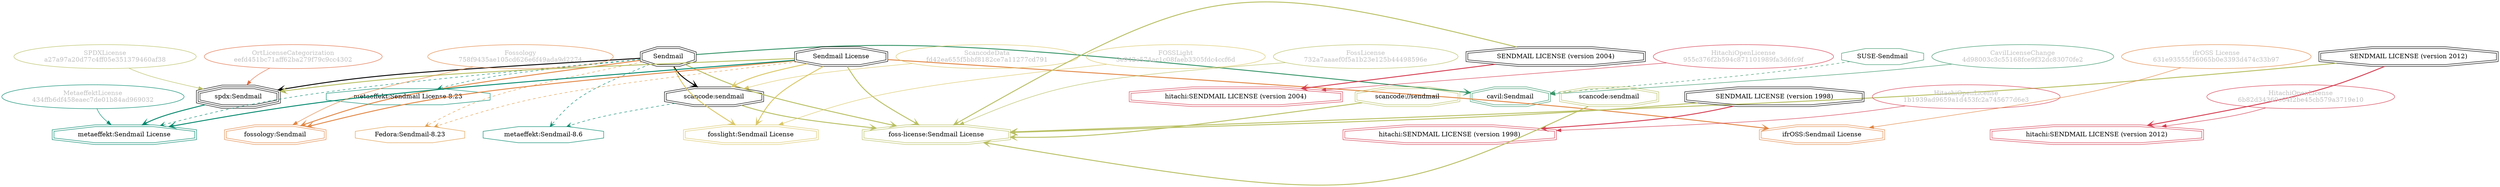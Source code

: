 strict digraph {
    node [shape=box];
    graph [splines=curved];
    3977 [label="SPDXLicense\na27a97a20d77c4ff05e351379460af38"
         ,fontcolor=gray
         ,color="#b8bf62"
         ,fillcolor="beige;1"
         ,shape=ellipse];
    3978 [label="spdx:Sendmail"
         ,shape=tripleoctagon];
    3979 [label=Sendmail
         ,shape=doubleoctagon];
    3980 [label="Sendmail License"
         ,shape=doubleoctagon];
    8396 [label="Fedora:Sendmail-8.23"
         ,color="#e09d4b"
         ,shape=octagon];
    23316 [label="ScancodeData\nfd42ea655f5bbf8182ce7a11277cd791"
          ,fontcolor=gray
          ,color="#dac767"
          ,fillcolor="beige;1"
          ,shape=ellipse];
    23317 [label="scancode:sendmail"
          ,shape=doubleoctagon];
    27349 [label="Fossology\n758f9435ae105cd626e6f49ada9d2274"
          ,fontcolor=gray
          ,color="#e18745"
          ,fillcolor="beige;1"
          ,shape=ellipse];
    27350 [label="fossology:Sendmail"
          ,color="#e18745"
          ,shape=doubleoctagon];
    35212 [label="OrtLicenseCategorization\neefd451bc71aff62ba279f79c9cc4302"
          ,fontcolor=gray
          ,color="#e06f45"
          ,fillcolor="beige;1"
          ,shape=ellipse];
    37464 [label="CavilLicenseChange\n4d98003c3c55168fce9f32dc83070fe2"
          ,fontcolor=gray
          ,color="#379469"
          ,fillcolor="beige;1"
          ,shape=ellipse];
    37465 [label="cavil:Sendmail"
          ,color="#379469"
          ,shape=doubleoctagon];
    37466 [label="SUSE-Sendmail"
          ,color="#379469"
          ,shape=octagon];
    48606 [label="MetaeffektLicense\n434ffb6df458eaec7de01b84ad969032"
          ,fontcolor=gray
          ,color="#00876c"
          ,fillcolor="beige;1"
          ,shape=ellipse];
    48607 [label="metaeffekt:Sendmail License"
          ,color="#00876c"
          ,shape=doubleoctagon];
    48609 [label="metaeffekt:Sendmail-8.6"
          ,color="#00876c"
          ,shape=octagon];
    48614 [label="metaeffekt:Sendmail License 8.23"
          ,color="#00876c"
          ,shape=octagon];
    50816 [label="FossLicense\n732a7aaaef0f5a1b23e125b44498596e"
          ,fontcolor=gray
          ,color="#b8bf62"
          ,fillcolor="beige;1"
          ,shape=ellipse];
    50817 [label="foss-license:Sendmail License"
          ,color="#b8bf62"
          ,shape=doubleoctagon];
    50818 [label="SENDMAIL LICENSE (version 2004)"
          ,shape=doubleoctagon];
    50819 [label="SENDMAIL LICENSE (version 2012)"
          ,shape=doubleoctagon];
    50820 [label="SENDMAIL LICENSE (version 1998)"
          ,shape=doubleoctagon];
    50821 [label="scancode://sendmail"
          ,color="#b8bf62"
          ,shape=doubleoctagon];
    50822 [label="scancode:sendmail"
          ,color="#b8bf62"
          ,shape=doubleoctagon];
    51063 [label="FOSSLight\n3e942e574ac1c08faeb3305fdc4ccf6d"
          ,fontcolor=gray
          ,color="#dac767"
          ,fillcolor="beige;1"
          ,shape=ellipse];
    51064 [label="fosslight:Sendmail License"
          ,color="#dac767"
          ,shape=doubleoctagon];
    52233 [label="HitachiOpenLicense\n955c376f2b594c871101989fa3d6fc9f"
          ,fontcolor=gray
          ,color="#d43d51"
          ,fillcolor="beige;1"
          ,shape=ellipse];
    52234 [label="hitachi:SENDMAIL LICENSE (version 2004)"
          ,color="#d43d51"
          ,shape=doubleoctagon];
    53646 [label="HitachiOpenLicense\n6b82d34360e04f2be45cb579a3719e10"
          ,fontcolor=gray
          ,color="#d43d51"
          ,fillcolor="beige;1"
          ,shape=ellipse];
    53647 [label="hitachi:SENDMAIL LICENSE (version 2012)"
          ,color="#d43d51"
          ,shape=doubleoctagon];
    53650 [label="HitachiOpenLicense\n1b1939ad9659a1d453fc2a745677d6e3"
          ,fontcolor=gray
          ,color="#d43d51"
          ,fillcolor="beige;1"
          ,shape=ellipse];
    53651 [label="hitachi:SENDMAIL LICENSE (version 1998)"
          ,color="#d43d51"
          ,shape=doubleoctagon];
    54658 [label="ifrOSS License\n631e93555f56065b0e3393d474c33b97"
          ,fontcolor=gray
          ,color="#e18745"
          ,fillcolor="beige;1"
          ,shape=ellipse];
    54659 [label="ifrOSS:Sendmail License"
          ,color="#e18745"
          ,shape=doubleoctagon];
    3977 -> 3978 [weight=0.5
                 ,color="#b8bf62"];
    3978 -> 48607 [style=bold
                  ,arrowhead=vee
                  ,weight=0.7
                  ,color="#00876c"];
    3979 -> 3978 [style=bold
                 ,arrowhead=vee
                 ,weight=0.7];
    3979 -> 8396 [style=dashed
                 ,arrowhead=vee
                 ,weight=0.5
                 ,color="#e09d4b"];
    3979 -> 23317 [style=bold
                  ,arrowhead=vee
                  ,weight=0.7];
    3979 -> 27350 [style=bold
                  ,arrowhead=vee
                  ,weight=0.7
                  ,color="#e18745"];
    3979 -> 37465 [style=bold
                  ,arrowhead=vee
                  ,weight=0.7
                  ,color="#379469"];
    3979 -> 37465 [style=bold
                  ,arrowhead=vee
                  ,weight=0.7
                  ,color="#379469"];
    3979 -> 48607 [style=dashed
                  ,arrowhead=vee
                  ,weight=0.5
                  ,color="#00876c"];
    3979 -> 48609 [style=dashed
                  ,arrowhead=vee
                  ,weight=0.5
                  ,color="#00876c"];
    3979 -> 48614 [style=dashed
                  ,arrowhead=vee
                  ,weight=0.5
                  ,color="#00876c"];
    3979 -> 50817 [style=bold
                  ,arrowhead=vee
                  ,weight=0.7
                  ,color="#b8bf62"];
    3979 -> 51064 [style=bold
                  ,arrowhead=vee
                  ,weight=0.7
                  ,color="#dac767"];
    3980 -> 3978 [style=bold
                 ,arrowhead=vee
                 ,weight=0.7
                 ,color="#b8bf62"];
    3980 -> 8396 [style=dashed
                 ,arrowhead=vee
                 ,weight=0.5
                 ,color="#e09d4b"];
    3980 -> 23317 [style=bold
                  ,arrowhead=vee
                  ,weight=0.7
                  ,color="#dac767"];
    3980 -> 27350 [style=bold
                  ,arrowhead=vee
                  ,weight=0.7
                  ,color="#e18745"];
    3980 -> 48607 [style=bold
                  ,arrowhead=vee
                  ,weight=0.7
                  ,color="#00876c"];
    3980 -> 48607 [style=bold
                  ,arrowhead=vee
                  ,weight=0.7
                  ,color="#00876c"];
    3980 -> 50817 [style=bold
                  ,arrowhead=vee
                  ,weight=0.7
                  ,color="#b8bf62"];
    3980 -> 51064 [style=bold
                  ,arrowhead=vee
                  ,weight=0.7
                  ,color="#dac767"];
    3980 -> 54659 [style=bold
                  ,arrowhead=vee
                  ,weight=0.7
                  ,color="#e18745"];
    3980 -> 54659 [style=bold
                  ,arrowhead=vee
                  ,weight=0.7
                  ,color="#e18745"];
    23316 -> 23317 [weight=0.5
                   ,color="#dac767"];
    23317 -> 48609 [style=dashed
                   ,arrowhead=vee
                   ,weight=0.5
                   ,color="#00876c"];
    23317 -> 50817 [style=bold
                   ,arrowhead=vee
                   ,weight=0.7
                   ,color="#b8bf62"];
    27349 -> 27350 [weight=0.5
                   ,color="#e18745"];
    35212 -> 3978 [weight=0.5
                  ,color="#e06f45"];
    37464 -> 37465 [weight=0.5
                   ,color="#379469"];
    37466 -> 37465 [style=dashed
                   ,arrowhead=vee
                   ,weight=0.5
                   ,color="#379469"];
    48606 -> 48607 [weight=0.5
                   ,color="#00876c"];
    50816 -> 50817 [weight=0.5
                   ,color="#b8bf62"];
    50818 -> 50817 [style=bold
                   ,arrowhead=vee
                   ,weight=0.7
                   ,color="#b8bf62"];
    50818 -> 52234 [style=bold
                   ,arrowhead=vee
                   ,weight=0.7
                   ,color="#d43d51"];
    50819 -> 50817 [style=bold
                   ,arrowhead=vee
                   ,weight=0.7
                   ,color="#b8bf62"];
    50819 -> 53647 [style=bold
                   ,arrowhead=vee
                   ,weight=0.7
                   ,color="#d43d51"];
    50820 -> 50817 [style=bold
                   ,arrowhead=vee
                   ,weight=0.7
                   ,color="#b8bf62"];
    50820 -> 53651 [style=bold
                   ,arrowhead=vee
                   ,weight=0.7
                   ,color="#d43d51"];
    50821 -> 50817 [style=bold
                   ,arrowhead=vee
                   ,weight=0.7
                   ,color="#b8bf62"];
    50822 -> 50817 [style=bold
                   ,arrowhead=vee
                   ,weight=0.7
                   ,color="#b8bf62"];
    51063 -> 51064 [weight=0.5
                   ,color="#dac767"];
    52233 -> 52234 [weight=0.5
                   ,color="#d43d51"];
    53646 -> 53647 [weight=0.5
                   ,color="#d43d51"];
    53650 -> 53651 [weight=0.5
                   ,color="#d43d51"];
    54658 -> 54659 [weight=0.5
                   ,color="#e18745"];
}
